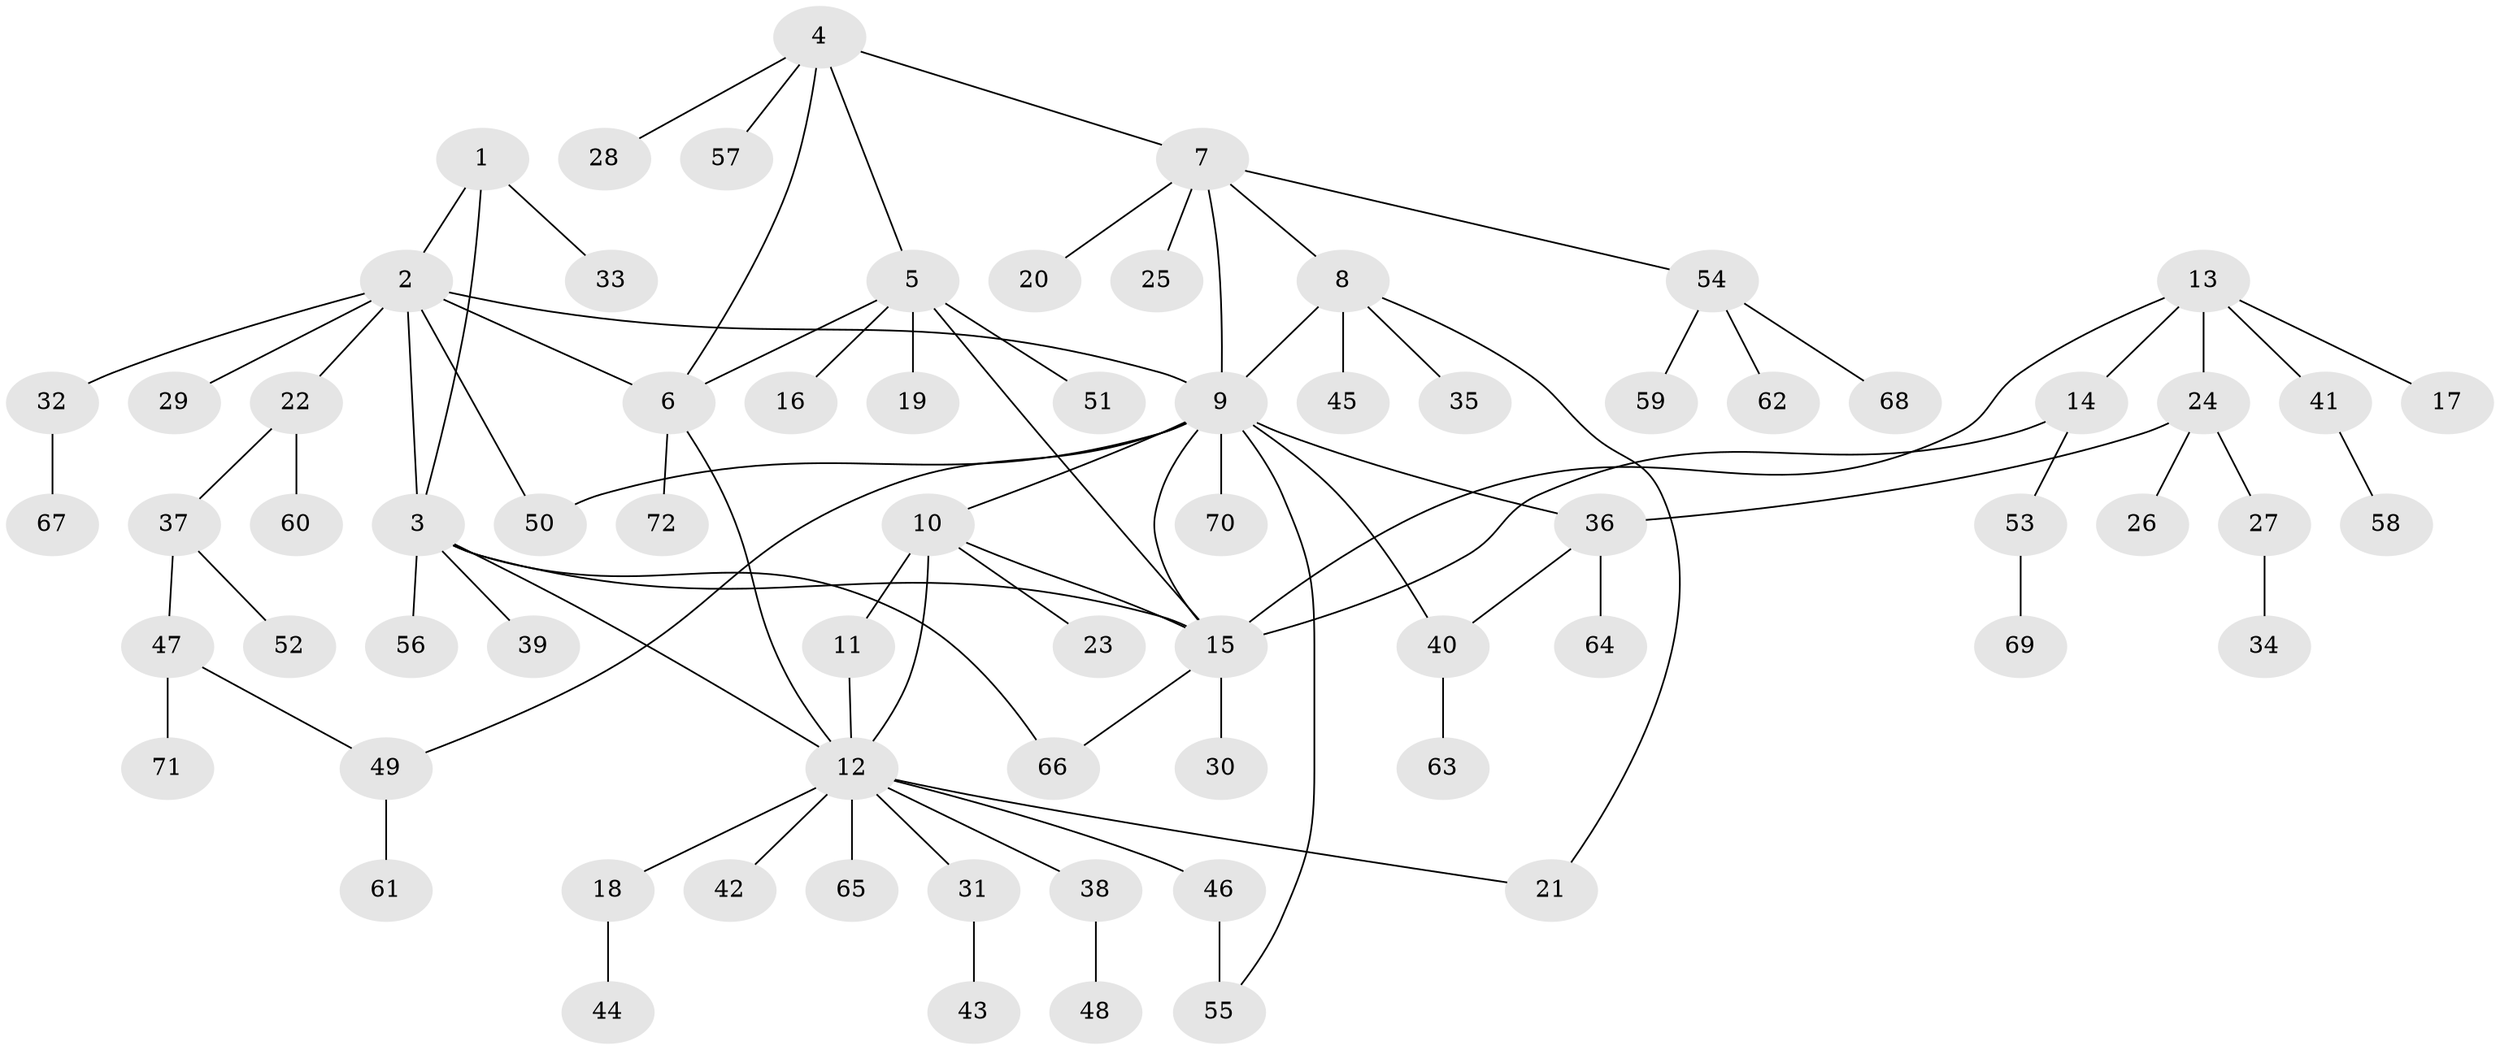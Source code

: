 // coarse degree distribution, {2: 0.22, 7: 0.02, 6: 0.02, 4: 0.08, 5: 0.06, 10: 0.04, 11: 0.02, 3: 0.06, 1: 0.48}
// Generated by graph-tools (version 1.1) at 2025/24/03/03/25 07:24:09]
// undirected, 72 vertices, 89 edges
graph export_dot {
graph [start="1"]
  node [color=gray90,style=filled];
  1;
  2;
  3;
  4;
  5;
  6;
  7;
  8;
  9;
  10;
  11;
  12;
  13;
  14;
  15;
  16;
  17;
  18;
  19;
  20;
  21;
  22;
  23;
  24;
  25;
  26;
  27;
  28;
  29;
  30;
  31;
  32;
  33;
  34;
  35;
  36;
  37;
  38;
  39;
  40;
  41;
  42;
  43;
  44;
  45;
  46;
  47;
  48;
  49;
  50;
  51;
  52;
  53;
  54;
  55;
  56;
  57;
  58;
  59;
  60;
  61;
  62;
  63;
  64;
  65;
  66;
  67;
  68;
  69;
  70;
  71;
  72;
  1 -- 2;
  1 -- 3;
  1 -- 33;
  2 -- 3;
  2 -- 6;
  2 -- 9;
  2 -- 22;
  2 -- 29;
  2 -- 32;
  2 -- 50;
  3 -- 12;
  3 -- 15;
  3 -- 39;
  3 -- 56;
  3 -- 66;
  4 -- 5;
  4 -- 6;
  4 -- 7;
  4 -- 28;
  4 -- 57;
  5 -- 6;
  5 -- 15;
  5 -- 16;
  5 -- 19;
  5 -- 51;
  6 -- 12;
  6 -- 72;
  7 -- 8;
  7 -- 9;
  7 -- 20;
  7 -- 25;
  7 -- 54;
  8 -- 9;
  8 -- 21;
  8 -- 35;
  8 -- 45;
  9 -- 10;
  9 -- 15;
  9 -- 36;
  9 -- 40;
  9 -- 49;
  9 -- 50;
  9 -- 55;
  9 -- 70;
  10 -- 11;
  10 -- 12;
  10 -- 15;
  10 -- 23;
  11 -- 12;
  12 -- 18;
  12 -- 21;
  12 -- 31;
  12 -- 38;
  12 -- 42;
  12 -- 46;
  12 -- 65;
  13 -- 14;
  13 -- 15;
  13 -- 17;
  13 -- 24;
  13 -- 41;
  14 -- 15;
  14 -- 53;
  15 -- 30;
  15 -- 66;
  18 -- 44;
  22 -- 37;
  22 -- 60;
  24 -- 26;
  24 -- 27;
  24 -- 36;
  27 -- 34;
  31 -- 43;
  32 -- 67;
  36 -- 40;
  36 -- 64;
  37 -- 47;
  37 -- 52;
  38 -- 48;
  40 -- 63;
  41 -- 58;
  46 -- 55;
  47 -- 49;
  47 -- 71;
  49 -- 61;
  53 -- 69;
  54 -- 59;
  54 -- 62;
  54 -- 68;
}
